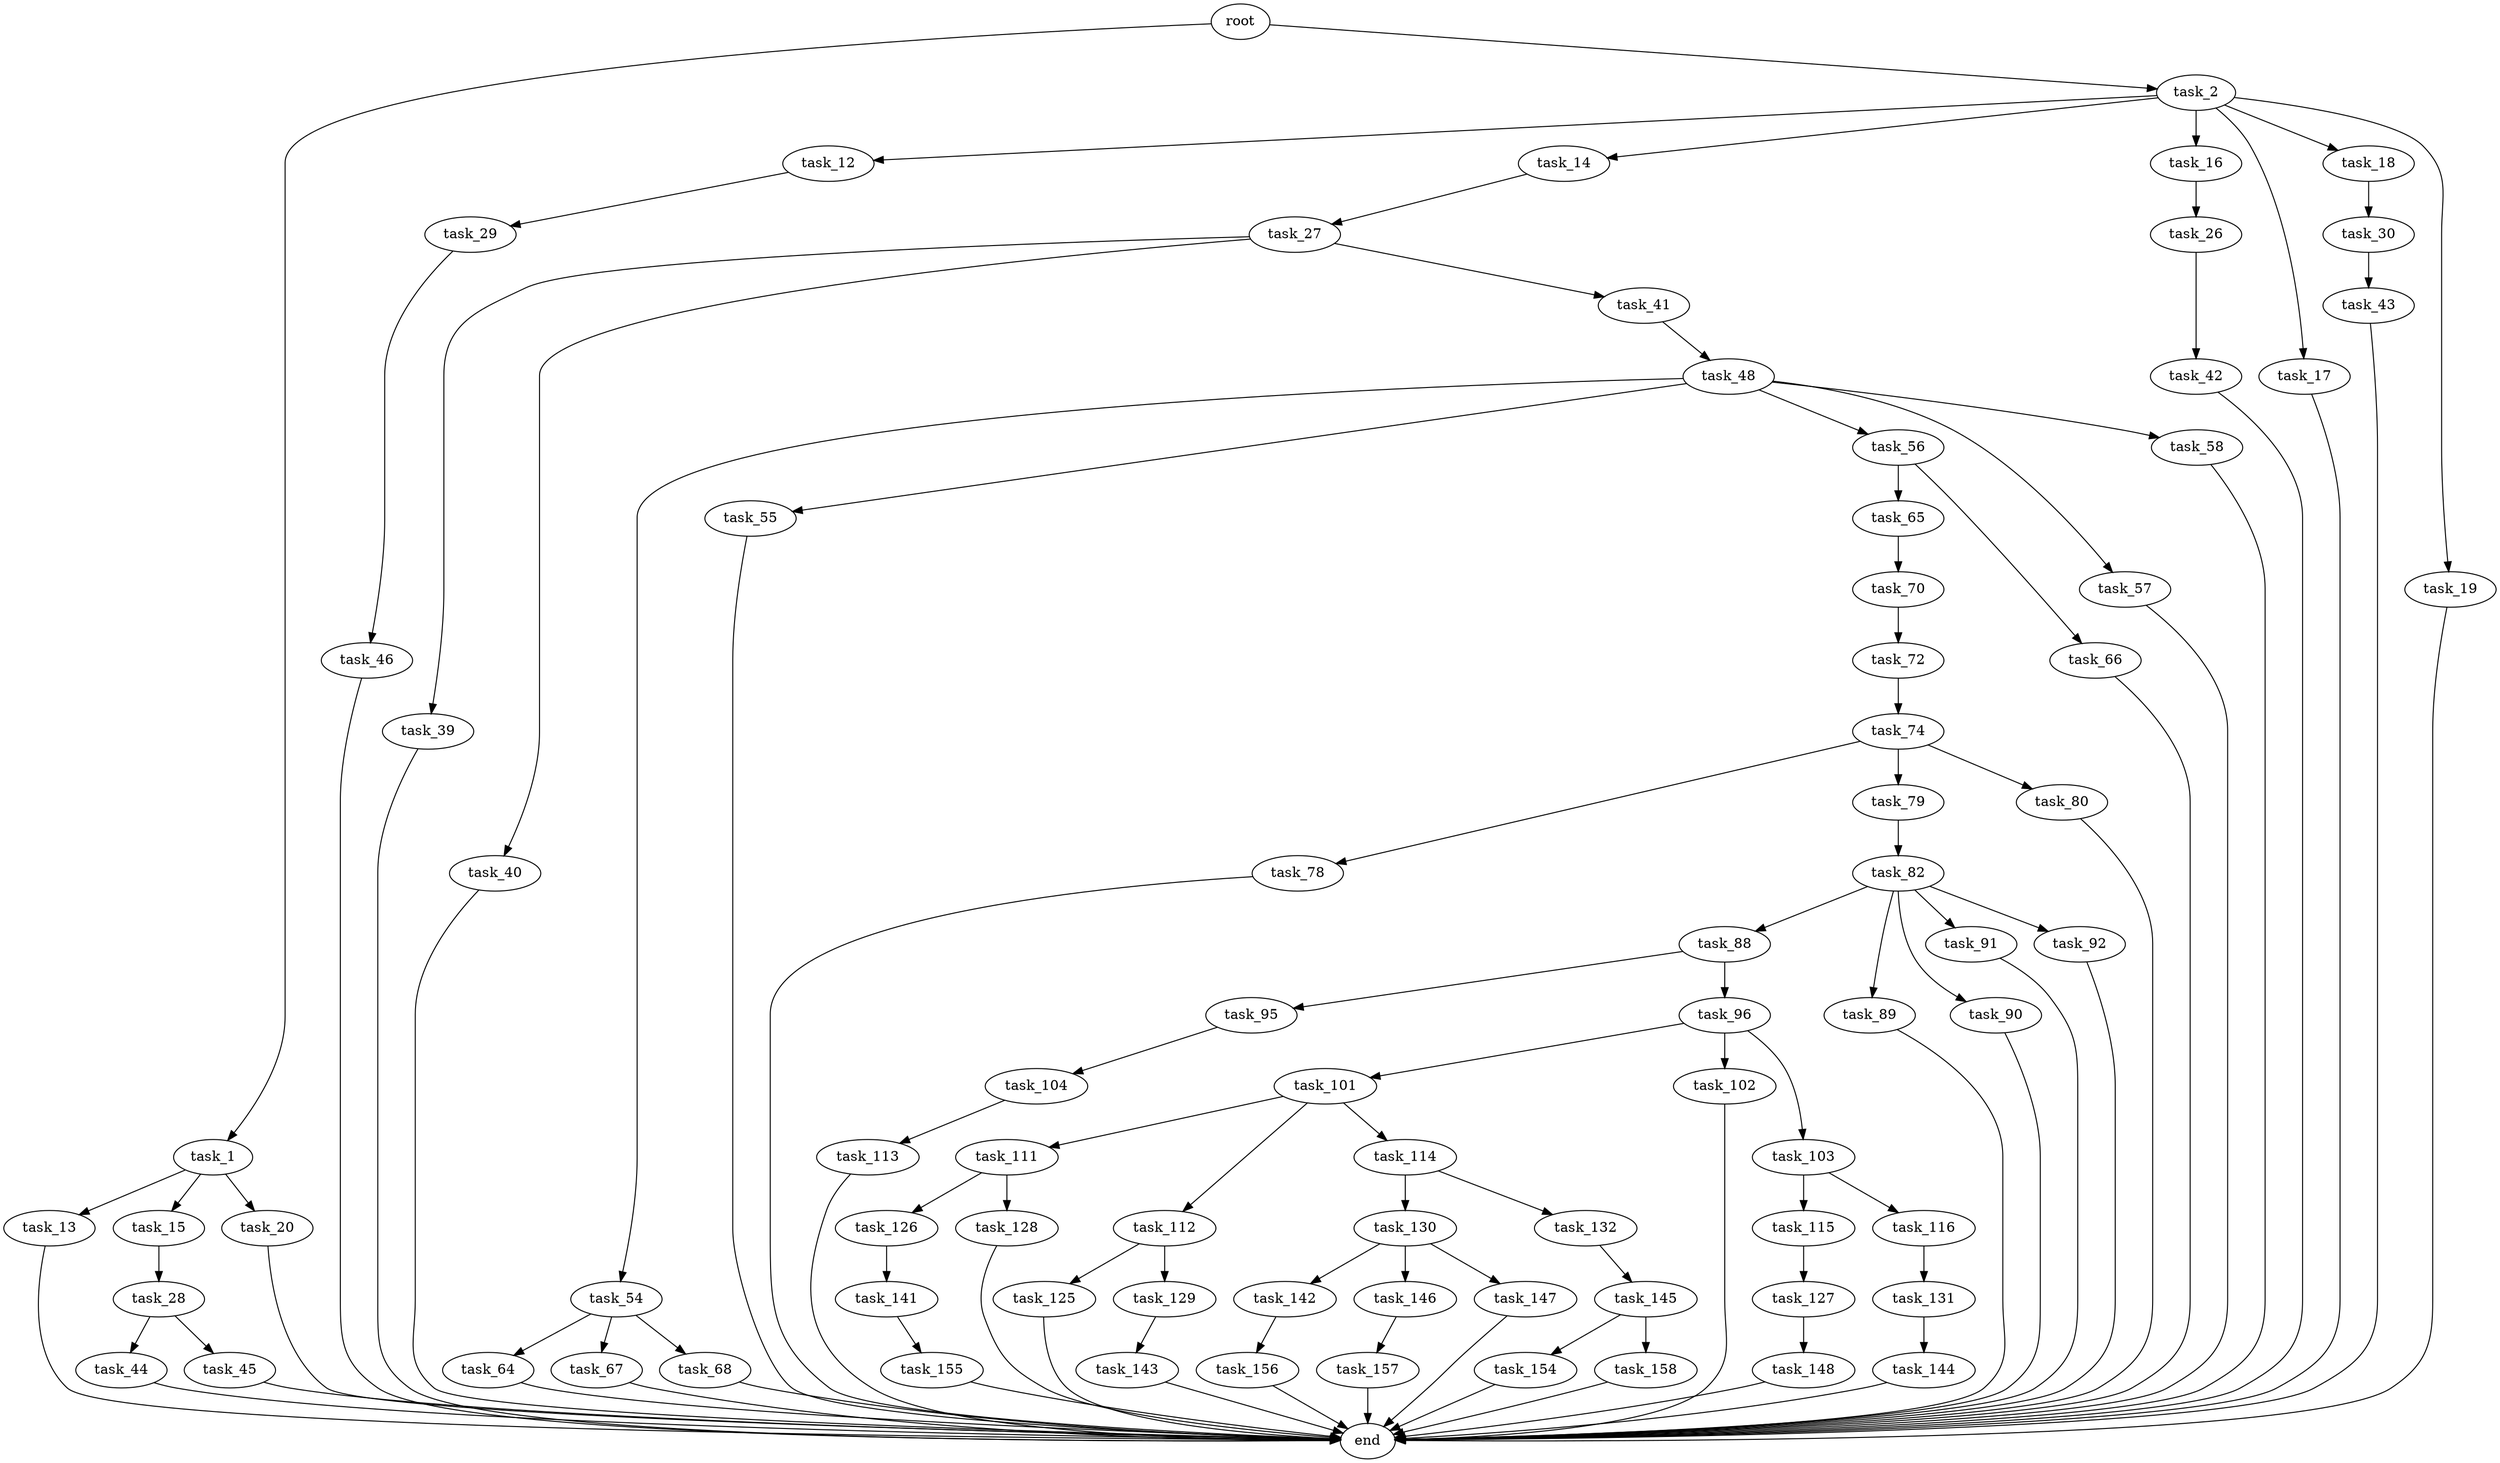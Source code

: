 digraph G {
  root [size="0.000000"];
  task_1 [size="2838326491.000000"];
  task_2 [size="68719476736.000000"];
  task_13 [size="231928233984.000000"];
  task_15 [size="68719476736.000000"];
  task_20 [size="290180633367.000000"];
  task_12 [size="782757789696.000000"];
  task_14 [size="549755813888.000000"];
  task_16 [size="549755813888.000000"];
  task_17 [size="275211595666.000000"];
  task_18 [size="134217728000.000000"];
  task_19 [size="442199911577.000000"];
  task_29 [size="21366254679.000000"];
  end [size="0.000000"];
  task_27 [size="16282290512.000000"];
  task_28 [size="670879380402.000000"];
  task_26 [size="5081586720.000000"];
  task_30 [size="18498089801.000000"];
  task_42 [size="368293445632.000000"];
  task_39 [size="368293445632.000000"];
  task_40 [size="3007367154.000000"];
  task_41 [size="5529209452.000000"];
  task_44 [size="414693815845.000000"];
  task_45 [size="1328515872824.000000"];
  task_46 [size="1184353026.000000"];
  task_43 [size="6737972574.000000"];
  task_48 [size="405821523381.000000"];
  task_54 [size="12364335300.000000"];
  task_55 [size="644317326911.000000"];
  task_56 [size="6947595718.000000"];
  task_57 [size="28838543906.000000"];
  task_58 [size="68719476736.000000"];
  task_64 [size="689607638.000000"];
  task_67 [size="93205503341.000000"];
  task_68 [size="231928233984.000000"];
  task_65 [size="566639098235.000000"];
  task_66 [size="247224668107.000000"];
  task_70 [size="4805758994.000000"];
  task_72 [size="368293445632.000000"];
  task_74 [size="275071711182.000000"];
  task_78 [size="231928233984.000000"];
  task_79 [size="1297970835700.000000"];
  task_80 [size="9733699469.000000"];
  task_82 [size="11259955395.000000"];
  task_88 [size="134217728000.000000"];
  task_89 [size="368293445632.000000"];
  task_90 [size="15131510945.000000"];
  task_91 [size="31113504428.000000"];
  task_92 [size="143021573376.000000"];
  task_95 [size="368293445632.000000"];
  task_96 [size="231928233984.000000"];
  task_104 [size="134217728000.000000"];
  task_101 [size="94875149232.000000"];
  task_102 [size="293958115904.000000"];
  task_103 [size="2067362958.000000"];
  task_111 [size="134217728000.000000"];
  task_112 [size="300224060604.000000"];
  task_114 [size="16199873064.000000"];
  task_115 [size="722273145.000000"];
  task_116 [size="231928233984.000000"];
  task_113 [size="10770396559.000000"];
  task_126 [size="2006076717.000000"];
  task_128 [size="28991029248.000000"];
  task_125 [size="2588633727.000000"];
  task_129 [size="134217728000.000000"];
  task_130 [size="198067509420.000000"];
  task_132 [size="10652740428.000000"];
  task_127 [size="22844185810.000000"];
  task_131 [size="134217728000.000000"];
  task_141 [size="11851081015.000000"];
  task_148 [size="4739506927.000000"];
  task_143 [size="28991029248.000000"];
  task_142 [size="549755813888.000000"];
  task_146 [size="231928233984.000000"];
  task_147 [size="370713989680.000000"];
  task_144 [size="2144770009.000000"];
  task_145 [size="438460299513.000000"];
  task_155 [size="50088601840.000000"];
  task_156 [size="59868794639.000000"];
  task_154 [size="5634857297.000000"];
  task_158 [size="17065763531.000000"];
  task_157 [size="8589934592.000000"];

  root -> task_1 [size="1.000000"];
  root -> task_2 [size="1.000000"];
  task_1 -> task_13 [size="75497472.000000"];
  task_1 -> task_15 [size="75497472.000000"];
  task_1 -> task_20 [size="75497472.000000"];
  task_2 -> task_12 [size="134217728.000000"];
  task_2 -> task_14 [size="134217728.000000"];
  task_2 -> task_16 [size="134217728.000000"];
  task_2 -> task_17 [size="134217728.000000"];
  task_2 -> task_18 [size="134217728.000000"];
  task_2 -> task_19 [size="134217728.000000"];
  task_13 -> end [size="1.000000"];
  task_15 -> task_28 [size="134217728.000000"];
  task_20 -> end [size="1.000000"];
  task_12 -> task_29 [size="679477248.000000"];
  task_14 -> task_27 [size="536870912.000000"];
  task_16 -> task_26 [size="536870912.000000"];
  task_17 -> end [size="1.000000"];
  task_18 -> task_30 [size="209715200.000000"];
  task_19 -> end [size="1.000000"];
  task_29 -> task_46 [size="679477248.000000"];
  task_27 -> task_39 [size="411041792.000000"];
  task_27 -> task_40 [size="411041792.000000"];
  task_27 -> task_41 [size="411041792.000000"];
  task_28 -> task_44 [size="679477248.000000"];
  task_28 -> task_45 [size="679477248.000000"];
  task_26 -> task_42 [size="301989888.000000"];
  task_30 -> task_43 [size="301989888.000000"];
  task_42 -> end [size="1.000000"];
  task_39 -> end [size="1.000000"];
  task_40 -> end [size="1.000000"];
  task_41 -> task_48 [size="134217728.000000"];
  task_44 -> end [size="1.000000"];
  task_45 -> end [size="1.000000"];
  task_46 -> end [size="1.000000"];
  task_43 -> end [size="1.000000"];
  task_48 -> task_54 [size="838860800.000000"];
  task_48 -> task_55 [size="838860800.000000"];
  task_48 -> task_56 [size="838860800.000000"];
  task_48 -> task_57 [size="838860800.000000"];
  task_48 -> task_58 [size="838860800.000000"];
  task_54 -> task_64 [size="209715200.000000"];
  task_54 -> task_67 [size="209715200.000000"];
  task_54 -> task_68 [size="209715200.000000"];
  task_55 -> end [size="1.000000"];
  task_56 -> task_65 [size="33554432.000000"];
  task_56 -> task_66 [size="33554432.000000"];
  task_57 -> end [size="1.000000"];
  task_58 -> end [size="1.000000"];
  task_64 -> end [size="1.000000"];
  task_67 -> end [size="1.000000"];
  task_68 -> end [size="1.000000"];
  task_65 -> task_70 [size="838860800.000000"];
  task_66 -> end [size="1.000000"];
  task_70 -> task_72 [size="75497472.000000"];
  task_72 -> task_74 [size="411041792.000000"];
  task_74 -> task_78 [size="301989888.000000"];
  task_74 -> task_79 [size="301989888.000000"];
  task_74 -> task_80 [size="301989888.000000"];
  task_78 -> end [size="1.000000"];
  task_79 -> task_82 [size="838860800.000000"];
  task_80 -> end [size="1.000000"];
  task_82 -> task_88 [size="209715200.000000"];
  task_82 -> task_89 [size="209715200.000000"];
  task_82 -> task_90 [size="209715200.000000"];
  task_82 -> task_91 [size="209715200.000000"];
  task_82 -> task_92 [size="209715200.000000"];
  task_88 -> task_95 [size="209715200.000000"];
  task_88 -> task_96 [size="209715200.000000"];
  task_89 -> end [size="1.000000"];
  task_90 -> end [size="1.000000"];
  task_91 -> end [size="1.000000"];
  task_92 -> end [size="1.000000"];
  task_95 -> task_104 [size="411041792.000000"];
  task_96 -> task_101 [size="301989888.000000"];
  task_96 -> task_102 [size="301989888.000000"];
  task_96 -> task_103 [size="301989888.000000"];
  task_104 -> task_113 [size="209715200.000000"];
  task_101 -> task_111 [size="134217728.000000"];
  task_101 -> task_112 [size="134217728.000000"];
  task_101 -> task_114 [size="134217728.000000"];
  task_102 -> end [size="1.000000"];
  task_103 -> task_115 [size="75497472.000000"];
  task_103 -> task_116 [size="75497472.000000"];
  task_111 -> task_126 [size="209715200.000000"];
  task_111 -> task_128 [size="209715200.000000"];
  task_112 -> task_125 [size="411041792.000000"];
  task_112 -> task_129 [size="411041792.000000"];
  task_114 -> task_130 [size="75497472.000000"];
  task_114 -> task_132 [size="75497472.000000"];
  task_115 -> task_127 [size="75497472.000000"];
  task_116 -> task_131 [size="301989888.000000"];
  task_113 -> end [size="1.000000"];
  task_126 -> task_141 [size="75497472.000000"];
  task_128 -> end [size="1.000000"];
  task_125 -> end [size="1.000000"];
  task_129 -> task_143 [size="209715200.000000"];
  task_130 -> task_142 [size="209715200.000000"];
  task_130 -> task_146 [size="209715200.000000"];
  task_130 -> task_147 [size="209715200.000000"];
  task_132 -> task_145 [size="301989888.000000"];
  task_127 -> task_148 [size="75497472.000000"];
  task_131 -> task_144 [size="209715200.000000"];
  task_141 -> task_155 [size="411041792.000000"];
  task_148 -> end [size="1.000000"];
  task_143 -> end [size="1.000000"];
  task_142 -> task_156 [size="536870912.000000"];
  task_146 -> task_157 [size="301989888.000000"];
  task_147 -> end [size="1.000000"];
  task_144 -> end [size="1.000000"];
  task_145 -> task_154 [size="301989888.000000"];
  task_145 -> task_158 [size="301989888.000000"];
  task_155 -> end [size="1.000000"];
  task_156 -> end [size="1.000000"];
  task_154 -> end [size="1.000000"];
  task_158 -> end [size="1.000000"];
  task_157 -> end [size="1.000000"];
}
